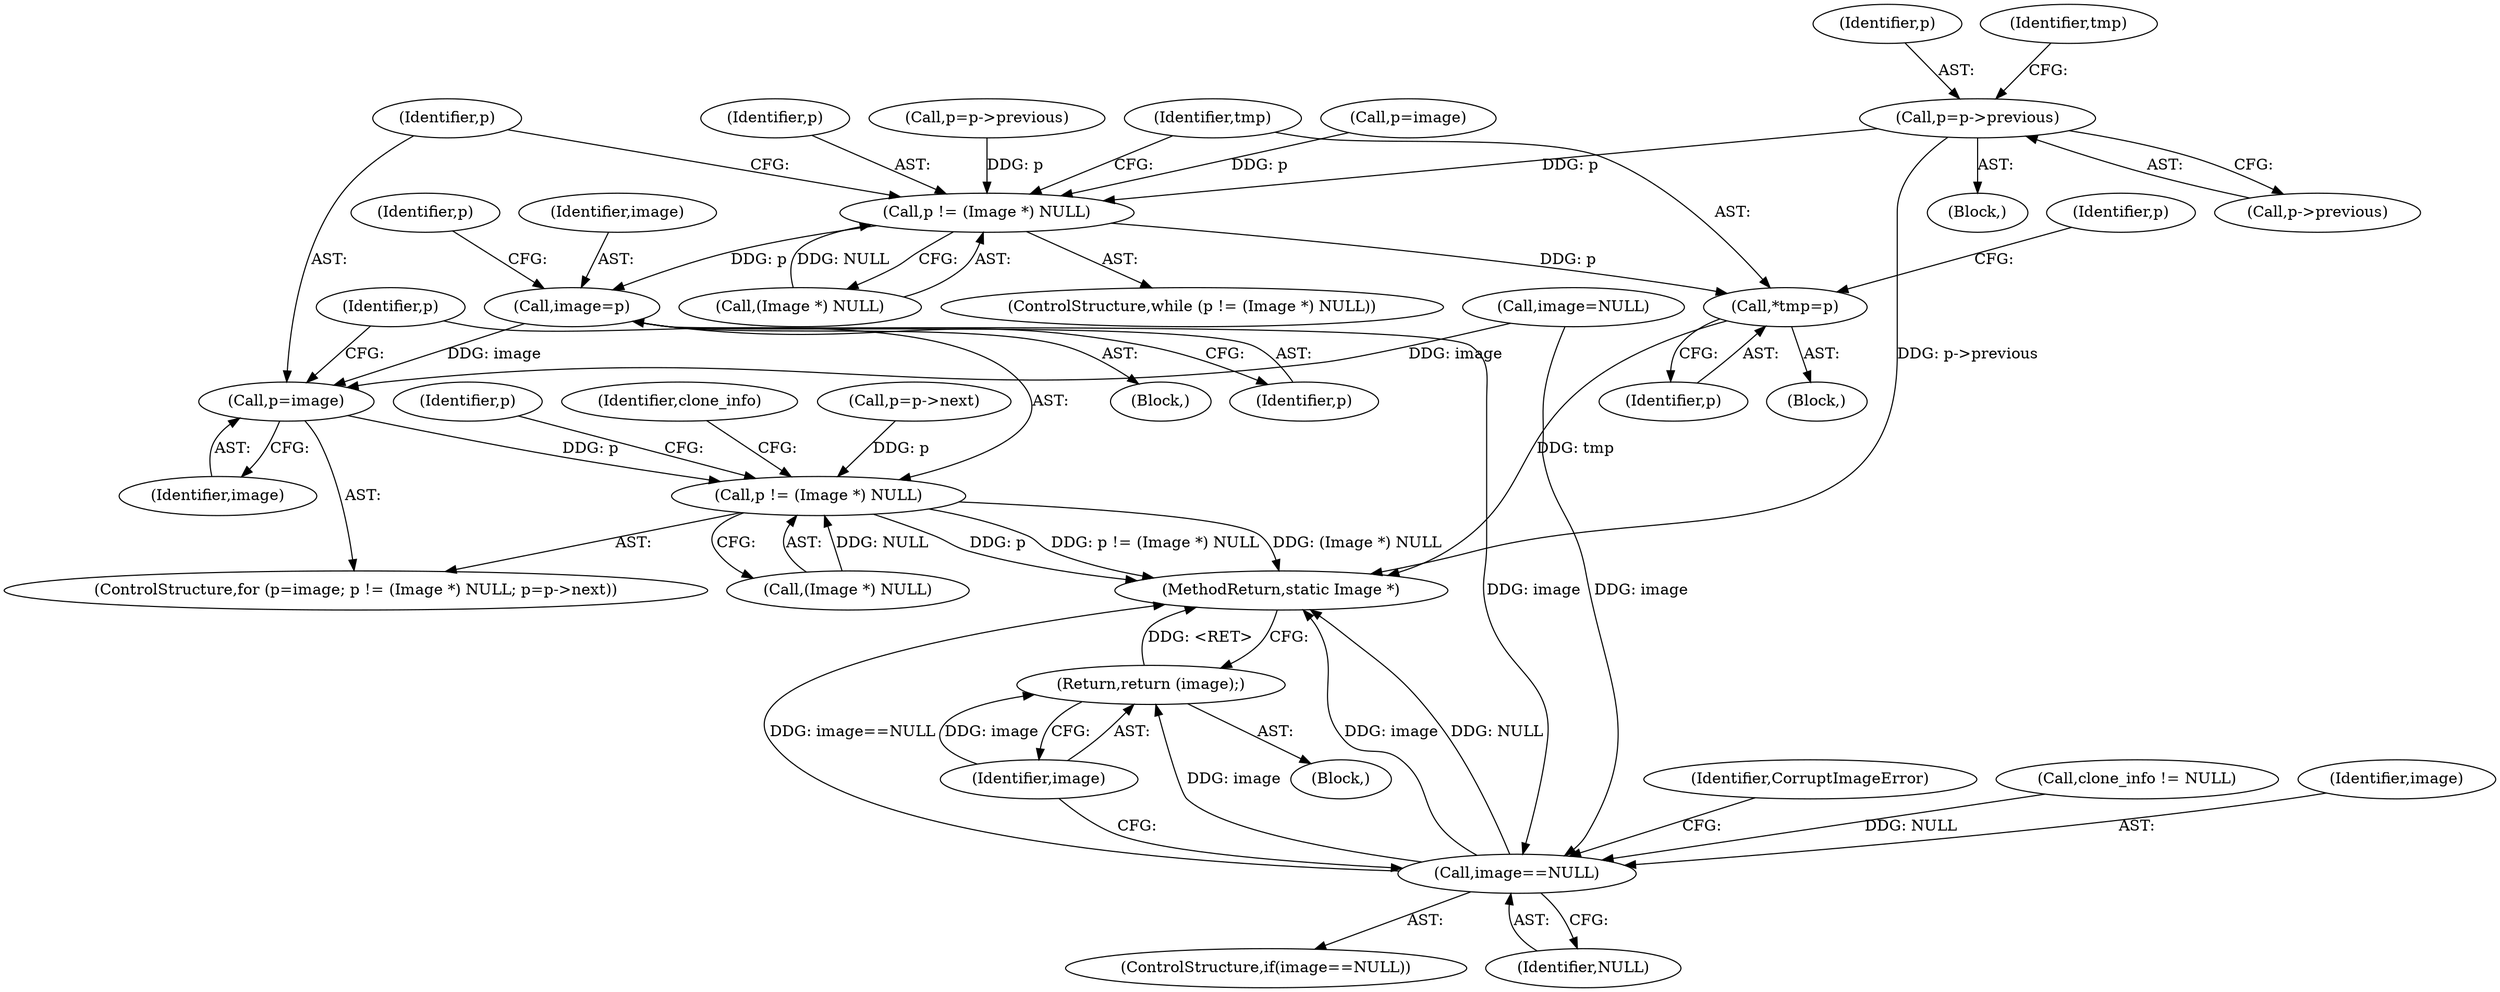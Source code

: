digraph "0_ImageMagick_f6e9d0d9955e85bdd7540b251cd50d598dacc5e6_33@pointer" {
"1001696" [label="(Call,p=p->previous)"];
"1001673" [label="(Call,p != (Image *) NULL)"];
"1001680" [label="(Call,*tmp=p)"];
"1001706" [label="(Call,image=p)"];
"1001715" [label="(Call,p=image)"];
"1001718" [label="(Call,p != (Image *) NULL)"];
"1001773" [label="(Call,image==NULL)"];
"1001779" [label="(Return,return (image);)"];
"1001777" [label="(Identifier,CorruptImageError)"];
"1001680" [label="(Call,*tmp=p)"];
"1000158" [label="(Block,)"];
"1001735" [label="(Call,clone_info != NULL)"];
"1001682" [label="(Identifier,p)"];
"1001718" [label="(Call,p != (Image *) NULL)"];
"1001675" [label="(Call,(Image *) NULL)"];
"1001705" [label="(Block,)"];
"1001706" [label="(Call,image=p)"];
"1001717" [label="(Identifier,image)"];
"1001708" [label="(Identifier,p)"];
"1001710" [label="(Identifier,p)"];
"1001780" [label="(Identifier,image)"];
"1001719" [label="(Identifier,p)"];
"1001672" [label="(ControlStructure,while (p != (Image *) NULL))"];
"1001715" [label="(Call,p=image)"];
"1001779" [label="(Return,return (image);)"];
"1001720" [label="(Call,(Image *) NULL)"];
"1001674" [label="(Identifier,p)"];
"1001773" [label="(Call,image==NULL)"];
"1001716" [label="(Identifier,p)"];
"1001669" [label="(Call,image=NULL)"];
"1001698" [label="(Call,p->previous)"];
"1001707" [label="(Identifier,image)"];
"1001730" [label="(Identifier,p)"];
"1001696" [label="(Call,p=p->previous)"];
"1001697" [label="(Identifier,p)"];
"1001681" [label="(Identifier,tmp)"];
"1001736" [label="(Identifier,clone_info)"];
"1001772" [label="(ControlStructure,if(image==NULL))"];
"1001709" [label="(Call,p=p->previous)"];
"1001703" [label="(Identifier,tmp)"];
"1001673" [label="(Call,p != (Image *) NULL)"];
"1001714" [label="(ControlStructure,for (p=image; p != (Image *) NULL; p=p->next))"];
"1001774" [label="(Identifier,image)"];
"1001775" [label="(Identifier,NULL)"];
"1001687" [label="(Identifier,p)"];
"1001678" [label="(Block,)"];
"1001695" [label="(Block,)"];
"1001781" [label="(MethodReturn,static Image *)"];
"1001723" [label="(Call,p=p->next)"];
"1001666" [label="(Call,p=image)"];
"1001696" -> "1001695"  [label="AST: "];
"1001696" -> "1001698"  [label="CFG: "];
"1001697" -> "1001696"  [label="AST: "];
"1001698" -> "1001696"  [label="AST: "];
"1001703" -> "1001696"  [label="CFG: "];
"1001696" -> "1001781"  [label="DDG: p->previous"];
"1001696" -> "1001673"  [label="DDG: p"];
"1001673" -> "1001672"  [label="AST: "];
"1001673" -> "1001675"  [label="CFG: "];
"1001674" -> "1001673"  [label="AST: "];
"1001675" -> "1001673"  [label="AST: "];
"1001681" -> "1001673"  [label="CFG: "];
"1001716" -> "1001673"  [label="CFG: "];
"1001666" -> "1001673"  [label="DDG: p"];
"1001709" -> "1001673"  [label="DDG: p"];
"1001675" -> "1001673"  [label="DDG: NULL"];
"1001673" -> "1001680"  [label="DDG: p"];
"1001673" -> "1001706"  [label="DDG: p"];
"1001680" -> "1001678"  [label="AST: "];
"1001680" -> "1001682"  [label="CFG: "];
"1001681" -> "1001680"  [label="AST: "];
"1001682" -> "1001680"  [label="AST: "];
"1001687" -> "1001680"  [label="CFG: "];
"1001680" -> "1001781"  [label="DDG: tmp"];
"1001706" -> "1001705"  [label="AST: "];
"1001706" -> "1001708"  [label="CFG: "];
"1001707" -> "1001706"  [label="AST: "];
"1001708" -> "1001706"  [label="AST: "];
"1001710" -> "1001706"  [label="CFG: "];
"1001706" -> "1001715"  [label="DDG: image"];
"1001706" -> "1001773"  [label="DDG: image"];
"1001715" -> "1001714"  [label="AST: "];
"1001715" -> "1001717"  [label="CFG: "];
"1001716" -> "1001715"  [label="AST: "];
"1001717" -> "1001715"  [label="AST: "];
"1001719" -> "1001715"  [label="CFG: "];
"1001669" -> "1001715"  [label="DDG: image"];
"1001715" -> "1001718"  [label="DDG: p"];
"1001718" -> "1001714"  [label="AST: "];
"1001718" -> "1001720"  [label="CFG: "];
"1001719" -> "1001718"  [label="AST: "];
"1001720" -> "1001718"  [label="AST: "];
"1001730" -> "1001718"  [label="CFG: "];
"1001736" -> "1001718"  [label="CFG: "];
"1001718" -> "1001781"  [label="DDG: p"];
"1001718" -> "1001781"  [label="DDG: p != (Image *) NULL"];
"1001718" -> "1001781"  [label="DDG: (Image *) NULL"];
"1001723" -> "1001718"  [label="DDG: p"];
"1001720" -> "1001718"  [label="DDG: NULL"];
"1001773" -> "1001772"  [label="AST: "];
"1001773" -> "1001775"  [label="CFG: "];
"1001774" -> "1001773"  [label="AST: "];
"1001775" -> "1001773"  [label="AST: "];
"1001777" -> "1001773"  [label="CFG: "];
"1001780" -> "1001773"  [label="CFG: "];
"1001773" -> "1001781"  [label="DDG: image"];
"1001773" -> "1001781"  [label="DDG: NULL"];
"1001773" -> "1001781"  [label="DDG: image==NULL"];
"1001669" -> "1001773"  [label="DDG: image"];
"1001735" -> "1001773"  [label="DDG: NULL"];
"1001773" -> "1001779"  [label="DDG: image"];
"1001779" -> "1000158"  [label="AST: "];
"1001779" -> "1001780"  [label="CFG: "];
"1001780" -> "1001779"  [label="AST: "];
"1001781" -> "1001779"  [label="CFG: "];
"1001779" -> "1001781"  [label="DDG: <RET>"];
"1001780" -> "1001779"  [label="DDG: image"];
}
